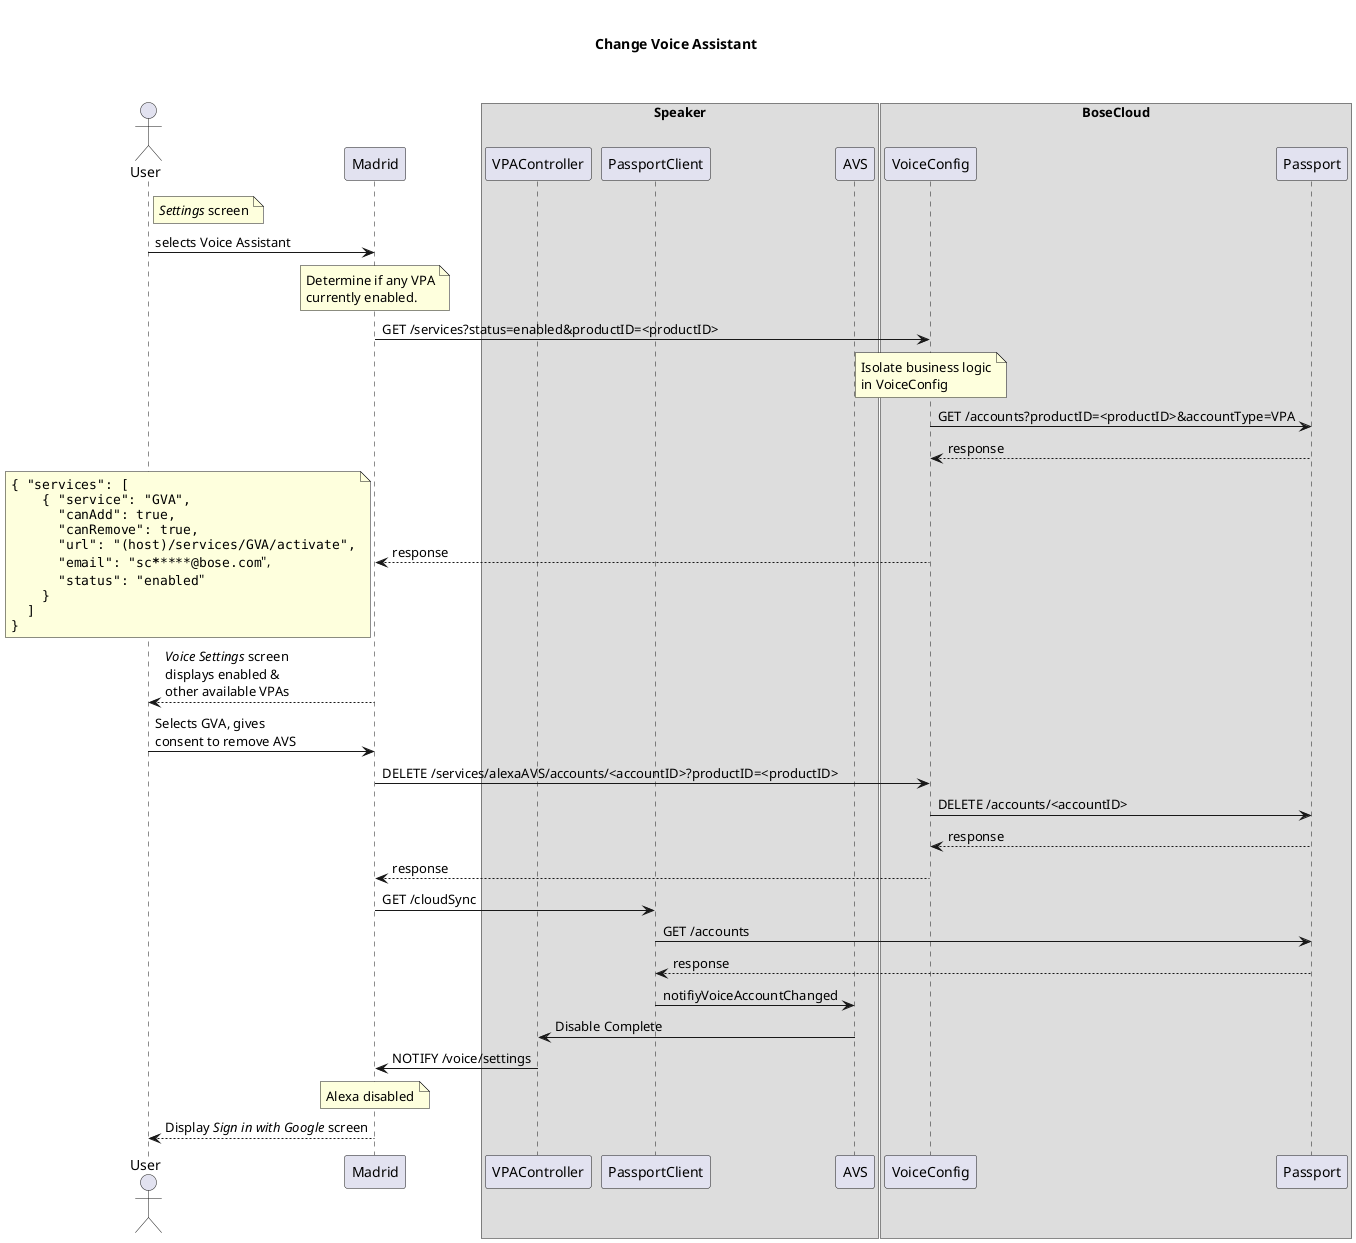 @startuml
title \nChange Voice Assistant\n\n

actor User
participant Madrid

box "Speaker"
  participant VPAController
  participant PassportClient
  participant AVS
end box
box "BoseCloud"
  participant VoiceConfig
  participant Passport
end box

note right User
  //Settings// screen
end note
User->Madrid: selects Voice Assistant

note over Madrid
  Determine if any VPA
  currently enabled.
end note

Madrid->VoiceConfig: GET /services?status=enabled&productID=<productID>
note over VoiceConfig: Isolate business logic\nin VoiceConfig
VoiceConfig->Passport: GET /accounts?productID=<productID>&accountType=VPA
Passport-->VoiceConfig: response
VoiceConfig-->Madrid: response
note left
""{ "services": [""
""    { "service": "GVA",""
""      "canAdd": true,""
""      "canRemove": true,""
""      "url": "(host)/services/GVA/activate",""
""      "email": "sc*********@bose.com""",
""      "status": "enabled"""
""    }""
""  ]""
""}""
end note
Madrid-->User: //Voice Settings// screen\ndisplays enabled &\nother available VPAs

User->Madrid: Selects GVA, gives\nconsent to remove AVS
Madrid->VoiceConfig: DELETE /services/alexaAVS/accounts/<accountID>?productID=<productID>
VoiceConfig->Passport: DELETE /accounts/<accountID>
Passport-->VoiceConfig: response
VoiceConfig-->Madrid: response

Madrid->PassportClient: GET /cloudSync
PassportClient->Passport: GET /accounts
Passport-->PassportClient: response
PassportClient->AVS: notifiyVoiceAccountChanged
AVS->VPAController: Disable Complete
VPAController->Madrid: NOTIFY /voice/settings
note over Madrid: Alexa disabled
Madrid-->User: Display //Sign in with Google// screen
@enduml